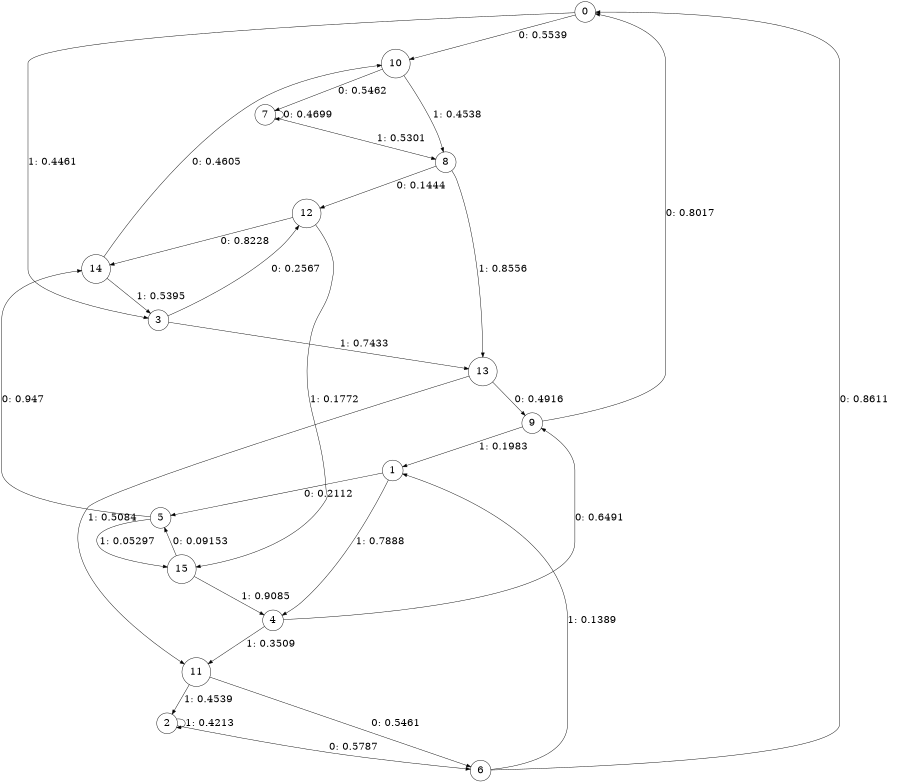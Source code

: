 digraph "ch11faceL4" {
size = "6,8.5";
ratio = "fill";
node [shape = circle];
node [fontsize = 24];
edge [fontsize = 24];
0 -> 10 [label = "0: 0.5539   "];
0 -> 3 [label = "1: 0.4461   "];
1 -> 5 [label = "0: 0.2112   "];
1 -> 4 [label = "1: 0.7888   "];
2 -> 6 [label = "0: 0.5787   "];
2 -> 2 [label = "1: 0.4213   "];
3 -> 12 [label = "0: 0.2567   "];
3 -> 13 [label = "1: 0.7433   "];
4 -> 9 [label = "0: 0.6491   "];
4 -> 11 [label = "1: 0.3509   "];
5 -> 14 [label = "0: 0.947    "];
5 -> 15 [label = "1: 0.05297  "];
6 -> 0 [label = "0: 0.8611   "];
6 -> 1 [label = "1: 0.1389   "];
7 -> 7 [label = "0: 0.4699   "];
7 -> 8 [label = "1: 0.5301   "];
8 -> 12 [label = "0: 0.1444   "];
8 -> 13 [label = "1: 0.8556   "];
9 -> 0 [label = "0: 0.8017   "];
9 -> 1 [label = "1: 0.1983   "];
10 -> 7 [label = "0: 0.5462   "];
10 -> 8 [label = "1: 0.4538   "];
11 -> 6 [label = "0: 0.5461   "];
11 -> 2 [label = "1: 0.4539   "];
12 -> 14 [label = "0: 0.8228   "];
12 -> 15 [label = "1: 0.1772   "];
13 -> 9 [label = "0: 0.4916   "];
13 -> 11 [label = "1: 0.5084   "];
14 -> 10 [label = "0: 0.4605   "];
14 -> 3 [label = "1: 0.5395   "];
15 -> 5 [label = "0: 0.09153  "];
15 -> 4 [label = "1: 0.9085   "];
}